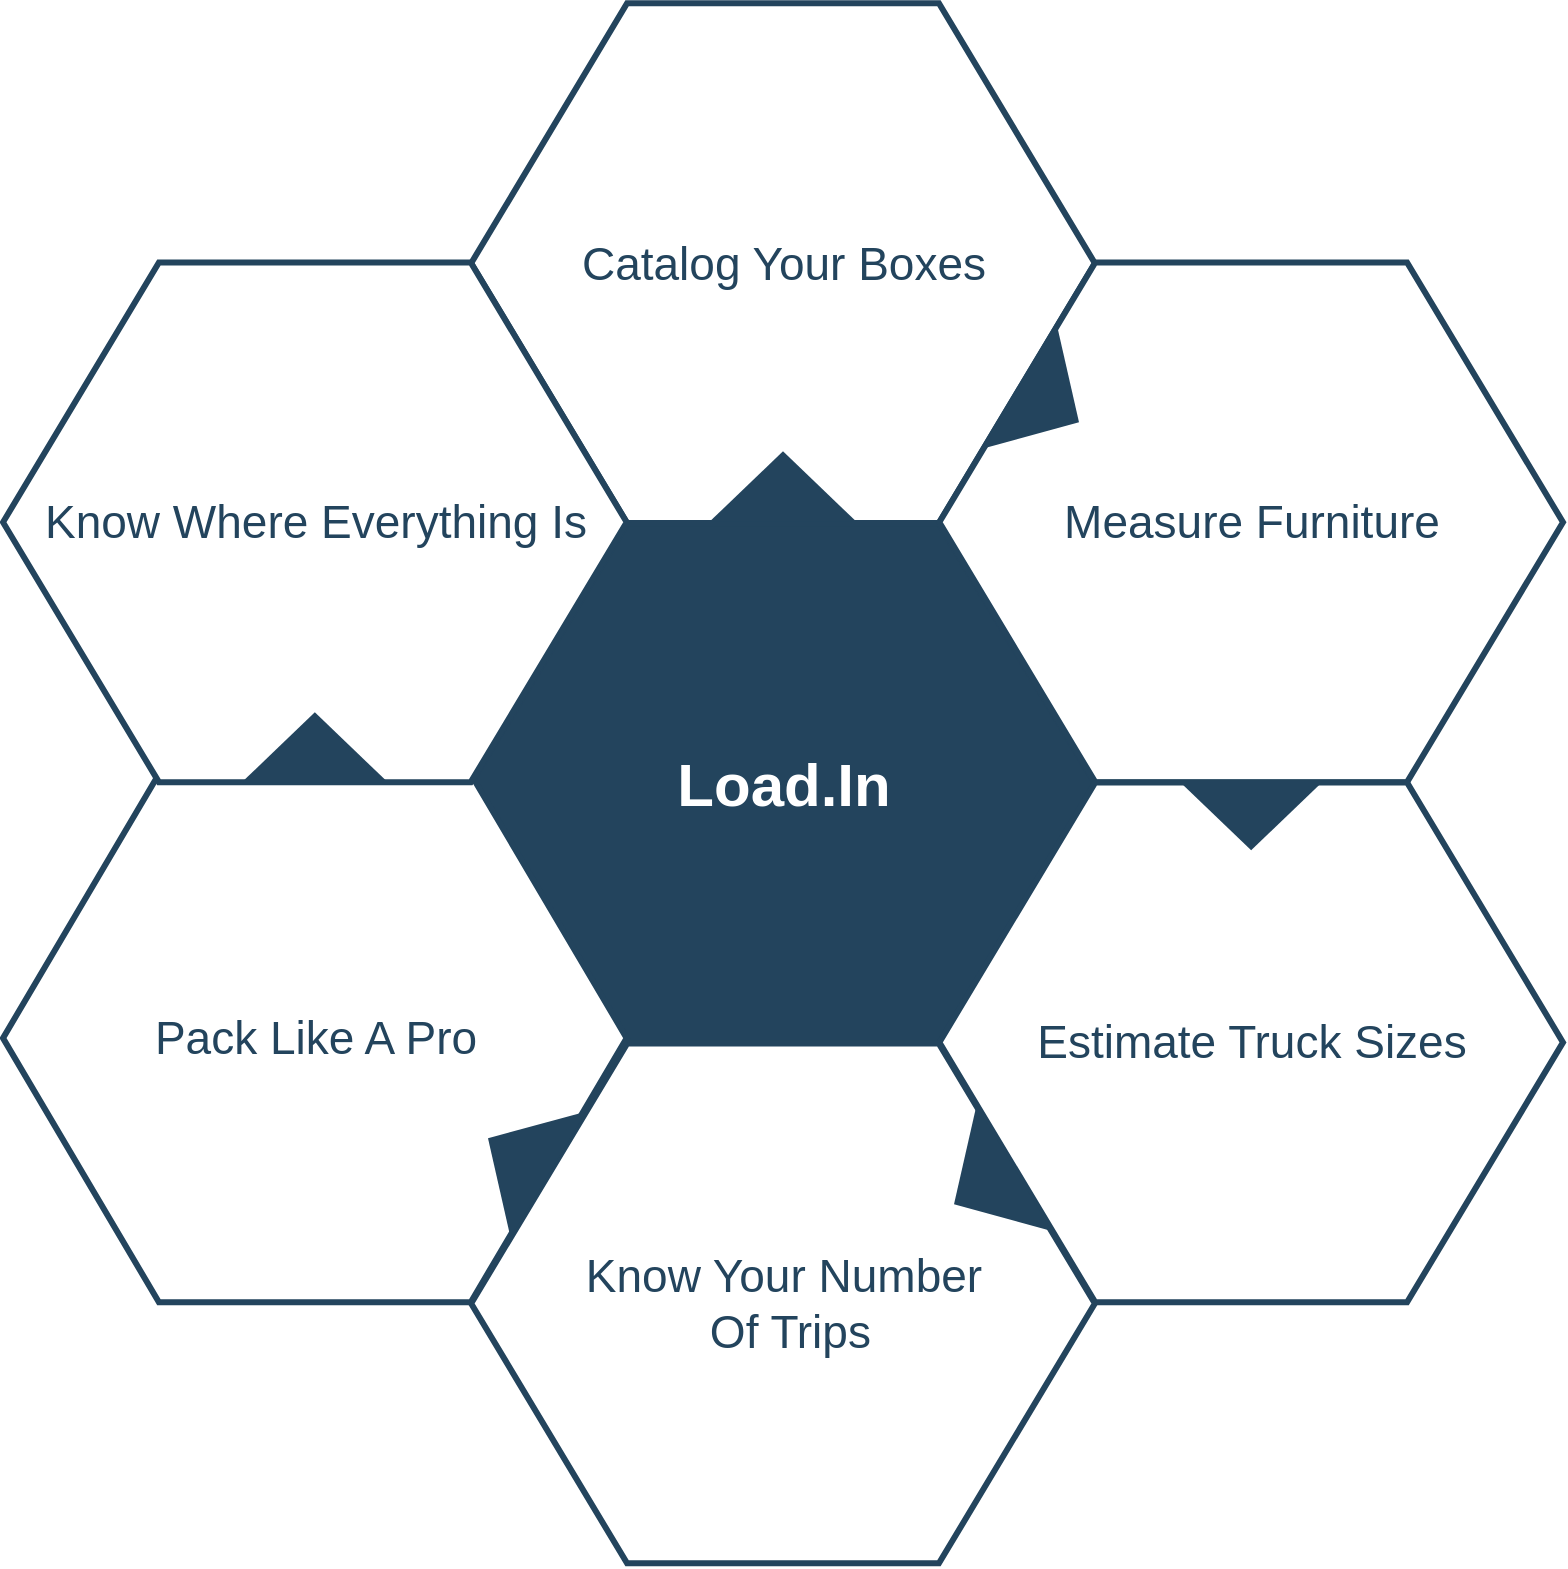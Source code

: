 <mxfile version="13.7.3" type="device" pages="2"><diagram id="07fea595-8f29-1299-0266-81d95cde20df" name="Solution"><mxGraphModel dx="1422" dy="-1635" grid="1" gridSize="10" guides="1" tooltips="1" connect="1" arrows="1" fold="1" page="1" pageScale="1" pageWidth="1169" pageHeight="827" background="#ffffff" math="0" shadow="0"><root><mxCell id="0"/><mxCell id="1" parent="0"/><mxCell id="644" value="&lt;font color=&quot;#ffffff&quot;&gt;&lt;span style=&quot;font-size: 30px&quot;&gt;&lt;b&gt;Load.In&lt;/b&gt;&lt;/span&gt;&lt;/font&gt;" style="shape=hexagon;perimeter=hexagonPerimeter2;whiteSpace=wrap;html=1;shadow=0;labelBackgroundColor=none;strokeColor=#23445D;fillColor=#23445D;gradientColor=none;fontFamily=Helvetica;fontSize=23;fontColor=#23445d;align=center;strokeWidth=3;" parent="1" vertex="1"><mxGeometry x="428.579" y="2764.798" width="311.842" height="259.868" as="geometry"/></mxCell><mxCell id="645" value="" style="triangle;whiteSpace=wrap;html=1;shadow=0;labelBackgroundColor=none;strokeColor=none;fillColor=#FFFFFF;fontFamily=Helvetica;fontSize=17;fontColor=#23445d;align=center;rotation=90;gradientColor=none;flipV=1;flipH=1;opacity=20;" parent="1" vertex="1"><mxGeometry x="309.5" y="2782.667" width="72" height="152" as="geometry"/></mxCell><mxCell id="646" value="&lt;font style=&quot;font-size: 23px&quot;&gt;Catalog Your&amp;nbsp;Boxes&lt;/font&gt;" style="shape=hexagon;perimeter=hexagonPerimeter2;whiteSpace=wrap;html=1;shadow=0;labelBackgroundColor=none;strokeColor=#23445D;fillColor=#ffffff;gradientColor=none;fontFamily=Helvetica;fontSize=23;fontColor=#23445D;align=center;strokeWidth=3;" parent="1" vertex="1"><mxGeometry x="428.579" y="2504.667" width="311.842" height="259.868" as="geometry"/></mxCell><mxCell id="647" value="&lt;font style=&quot;font-size: 23px&quot;&gt;Measure Furniture&lt;/font&gt;" style="shape=hexagon;perimeter=hexagonPerimeter2;whiteSpace=wrap;html=1;shadow=0;labelBackgroundColor=none;strokeColor=#23445D;fillColor=#FFFFFF;gradientColor=none;fontFamily=Helvetica;fontSize=23;fontColor=#23445d;align=center;strokeWidth=3;" parent="1" vertex="1"><mxGeometry x="662.658" y="2634.2" width="311.842" height="259.868" as="geometry"/></mxCell><mxCell id="648" value="&lt;font style=&quot;font-size: 23px&quot;&gt;Estimate Truck Sizes&lt;/font&gt;" style="shape=hexagon;perimeter=hexagonPerimeter2;whiteSpace=wrap;html=1;shadow=0;labelBackgroundColor=none;strokeColor=#23445D;fillColor=#FFFFFF;gradientColor=none;fontFamily=Helvetica;fontSize=23;fontColor=#23445d;align=center;strokeWidth=3;" parent="1" vertex="1"><mxGeometry x="662.658" y="2894.265" width="311.842" height="259.868" as="geometry"/></mxCell><mxCell id="649" value="Know Your Number&lt;br&gt;&amp;nbsp;Of Trips" style="shape=hexagon;perimeter=hexagonPerimeter2;whiteSpace=wrap;html=1;shadow=0;labelBackgroundColor=none;strokeColor=#23445D;fillColor=#FFFFFF;gradientColor=none;fontFamily=Helvetica;fontSize=23;fontColor=#23445d;align=center;strokeWidth=3;" parent="1" vertex="1"><mxGeometry x="428.579" y="3024.798" width="311.842" height="259.868" as="geometry"/></mxCell><mxCell id="650" value="&lt;font style=&quot;font-size: 23px&quot;&gt;Pack Like A Pro&lt;br&gt;&lt;/font&gt;" style="shape=hexagon;perimeter=hexagonPerimeter2;whiteSpace=wrap;html=1;shadow=0;labelBackgroundColor=none;strokeColor=#23445D;fillColor=#FFFFFF;gradientColor=none;fontFamily=Helvetica;fontSize=23;fontColor=#23445d;align=center;strokeWidth=3;" parent="1" vertex="1"><mxGeometry x="194.5" y="2890" width="311.84" height="264.13" as="geometry"/></mxCell><mxCell id="651" value="&lt;font style=&quot;font-size: 23px&quot;&gt;Know Where Everything Is&lt;/font&gt;" style="shape=hexagon;perimeter=hexagonPerimeter2;whiteSpace=wrap;html=1;shadow=0;labelBackgroundColor=none;strokeColor=#23445D;fillColor=#ffffff;gradientColor=none;fontFamily=Helvetica;fontSize=23;fontColor=#23445D;align=center;strokeWidth=3;" parent="1" vertex="1"><mxGeometry x="194.5" y="2634.2" width="311.842" height="259.868" as="geometry"/></mxCell><mxCell id="652" value="" style="triangle;whiteSpace=wrap;html=1;shadow=0;labelBackgroundColor=none;strokeColor=none;fillColor=#23445D;fontFamily=Helvetica;fontSize=17;fontColor=#23445d;align=center;rotation=31;gradientColor=none;strokeWidth=3;" parent="1" vertex="1"><mxGeometry x="700" y="2668.667" width="35" height="73" as="geometry"/></mxCell><mxCell id="653" value="" style="triangle;whiteSpace=wrap;html=1;shadow=0;labelBackgroundColor=none;strokeColor=none;fillColor=#23445D;fontFamily=Helvetica;fontSize=17;fontColor=#23445d;align=center;rotation=31;gradientColor=none;flipH=1;strokeWidth=3;" parent="1" vertex="1"><mxGeometry x="434.5" y="3044.667" width="35" height="73" as="geometry"/></mxCell><mxCell id="654" value="" style="triangle;whiteSpace=wrap;html=1;shadow=0;labelBackgroundColor=none;strokeColor=none;fillColor=#23445D;fontFamily=Helvetica;fontSize=17;fontColor=#23445d;align=center;rotation=-90;gradientColor=none;strokeWidth=3;" parent="1" vertex="1"><mxGeometry x="567" y="2709.667" width="35" height="73" as="geometry"/></mxCell><mxCell id="655" value="" style="triangle;whiteSpace=wrap;html=1;shadow=0;labelBackgroundColor=none;strokeColor=none;fillColor=#23445D;fontFamily=Helvetica;fontSize=17;fontColor=#23445d;align=center;rotation=329;gradientColor=none;flipH=1;strokeWidth=3;" parent="1" vertex="1"><mxGeometry x="667.5" y="3059.667" width="35" height="73" as="geometry"/></mxCell><mxCell id="656" value="" style="triangle;whiteSpace=wrap;html=1;shadow=0;labelBackgroundColor=none;strokeColor=none;fillColor=#23445D;fontFamily=Helvetica;fontSize=17;fontColor=#23445d;align=center;rotation=90;gradientColor=none;strokeWidth=3;" parent="1" vertex="1"><mxGeometry x="801.079" y="2874.167" width="35" height="73" as="geometry"/></mxCell><mxCell id="657" value="" style="triangle;whiteSpace=wrap;html=1;shadow=0;labelBackgroundColor=none;strokeColor=none;fillColor=#23445D;fontFamily=Helvetica;fontSize=17;fontColor=#23445d;align=center;rotation=90;gradientColor=none;flipH=1;strokeWidth=3;" parent="1" vertex="1"><mxGeometry x="332.921" y="2840.167" width="35" height="73" as="geometry"/></mxCell></root></mxGraphModel></diagram><diagram id="QB3w5LRtzjbohIFw9_mK" name="Problem"><mxGraphModel dx="1422" dy="-1354" grid="1" gridSize="10" guides="1" tooltips="1" connect="1" arrows="1" fold="1" page="1" pageScale="1" pageWidth="850" pageHeight="1100" math="0" shadow="0"><root><mxCell id="6xCA60M4_eriw7puxaz7-0"/><mxCell id="6xCA60M4_eriw7puxaz7-1" parent="6xCA60M4_eriw7puxaz7-0"/><mxCell id="6xCA60M4_eriw7puxaz7-2" value="&lt;font color=&quot;#ffffff&quot;&gt;&lt;span style=&quot;font-size: 30px&quot;&gt;&lt;b&gt;DIY&lt;br&gt;MOVE&lt;br&gt;&lt;/b&gt;&lt;/span&gt;&lt;/font&gt;" style="shape=hexagon;perimeter=hexagonPerimeter2;whiteSpace=wrap;html=1;shadow=0;labelBackgroundColor=none;strokeColor=#23445D;fillColor=#23445D;gradientColor=none;fontFamily=Helvetica;fontSize=23;fontColor=#23445d;align=center;strokeWidth=3;" vertex="1" parent="6xCA60M4_eriw7puxaz7-1"><mxGeometry x="304.079" y="2490.128" width="311.842" height="259.868" as="geometry"/></mxCell><mxCell id="6xCA60M4_eriw7puxaz7-3" value="" style="triangle;whiteSpace=wrap;html=1;shadow=0;labelBackgroundColor=none;strokeColor=none;fillColor=#FFFFFF;fontFamily=Helvetica;fontSize=17;fontColor=#23445d;align=center;rotation=90;gradientColor=none;flipV=1;flipH=1;opacity=20;" vertex="1" parent="6xCA60M4_eriw7puxaz7-1"><mxGeometry x="185" y="2507.997" width="72" height="152" as="geometry"/></mxCell><mxCell id="6xCA60M4_eriw7puxaz7-4" value="How Many Boxes?" style="shape=hexagon;perimeter=hexagonPerimeter2;whiteSpace=wrap;html=1;shadow=0;labelBackgroundColor=none;strokeColor=#23445D;fillColor=#ffffff;gradientColor=none;fontFamily=Helvetica;fontSize=23;fontColor=#23445D;align=center;strokeWidth=3;" vertex="1" parent="6xCA60M4_eriw7puxaz7-1"><mxGeometry x="304.079" y="2229.997" width="311.842" height="259.868" as="geometry"/></mxCell><mxCell id="6xCA60M4_eriw7puxaz7-5" value="&lt;font style=&quot;font-size: 23px&quot;&gt;How Big Of A Truck?&lt;/font&gt;" style="shape=hexagon;perimeter=hexagonPerimeter2;whiteSpace=wrap;html=1;shadow=0;labelBackgroundColor=none;strokeColor=#23445D;fillColor=#FFFFFF;gradientColor=none;fontFamily=Helvetica;fontSize=23;fontColor=#23445d;align=center;strokeWidth=3;" vertex="1" parent="6xCA60M4_eriw7puxaz7-1"><mxGeometry x="538.158" y="2359.53" width="311.842" height="259.868" as="geometry"/></mxCell><mxCell id="6xCA60M4_eriw7puxaz7-6" value="&lt;font style=&quot;font-size: 23px&quot;&gt;How Much Is &lt;br&gt;This Going To Cost?&lt;/font&gt;" style="shape=hexagon;perimeter=hexagonPerimeter2;whiteSpace=wrap;html=1;shadow=0;labelBackgroundColor=none;strokeColor=#23445D;fillColor=#FFFFFF;gradientColor=none;fontFamily=Helvetica;fontSize=23;fontColor=#23445d;align=center;strokeWidth=3;" vertex="1" parent="6xCA60M4_eriw7puxaz7-1"><mxGeometry x="538.158" y="2619.595" width="311.842" height="259.868" as="geometry"/></mxCell><mxCell id="6xCA60M4_eriw7puxaz7-7" value="How Many Trips?" style="shape=hexagon;perimeter=hexagonPerimeter2;whiteSpace=wrap;html=1;shadow=0;labelBackgroundColor=none;strokeColor=#23445D;fillColor=#FFFFFF;gradientColor=none;fontFamily=Helvetica;fontSize=23;fontColor=#23445d;align=center;strokeWidth=3;" vertex="1" parent="6xCA60M4_eriw7puxaz7-1"><mxGeometry x="304.079" y="2750.128" width="311.842" height="259.868" as="geometry"/></mxCell><mxCell id="6xCA60M4_eriw7puxaz7-8" value="&lt;font style=&quot;font-size: 23px&quot;&gt;Did I Pack The Truck Correctly?&lt;br&gt;&lt;/font&gt;" style="shape=hexagon;perimeter=hexagonPerimeter2;whiteSpace=wrap;html=1;shadow=0;labelBackgroundColor=none;strokeColor=#23445D;fillColor=#FFFFFF;gradientColor=none;fontFamily=Helvetica;fontSize=23;fontColor=#23445d;align=center;strokeWidth=3;" vertex="1" parent="6xCA60M4_eriw7puxaz7-1"><mxGeometry x="70" y="2615.33" width="311.84" height="264.13" as="geometry"/></mxCell><mxCell id="6xCA60M4_eriw7puxaz7-9" value="&lt;font style=&quot;font-size: 23px&quot;&gt;Where Is The Box&lt;br&gt;&amp;nbsp;Containing My&amp;nbsp;&lt;br&gt;Critical Items?&lt;br&gt;&lt;/font&gt;" style="shape=hexagon;perimeter=hexagonPerimeter2;whiteSpace=wrap;html=1;shadow=0;labelBackgroundColor=none;strokeColor=#23445D;fillColor=#ffffff;gradientColor=none;fontFamily=Helvetica;fontSize=23;fontColor=#23445D;align=center;strokeWidth=3;" vertex="1" parent="6xCA60M4_eriw7puxaz7-1"><mxGeometry x="70.0" y="2359.53" width="311.842" height="259.868" as="geometry"/></mxCell><mxCell id="6xCA60M4_eriw7puxaz7-10" value="" style="triangle;whiteSpace=wrap;html=1;shadow=0;labelBackgroundColor=none;strokeColor=none;fillColor=#23445D;fontFamily=Helvetica;fontSize=17;fontColor=#23445d;align=center;rotation=31;gradientColor=none;strokeWidth=3;" vertex="1" parent="6xCA60M4_eriw7puxaz7-1"><mxGeometry x="575.5" y="2393.997" width="35" height="73" as="geometry"/></mxCell><mxCell id="6xCA60M4_eriw7puxaz7-11" value="" style="triangle;whiteSpace=wrap;html=1;shadow=0;labelBackgroundColor=none;strokeColor=none;fillColor=#23445D;fontFamily=Helvetica;fontSize=17;fontColor=#23445d;align=center;rotation=31;gradientColor=none;flipH=1;strokeWidth=3;" vertex="1" parent="6xCA60M4_eriw7puxaz7-1"><mxGeometry x="310" y="2769.997" width="35" height="73" as="geometry"/></mxCell><mxCell id="6xCA60M4_eriw7puxaz7-12" value="" style="triangle;whiteSpace=wrap;html=1;shadow=0;labelBackgroundColor=none;strokeColor=none;fillColor=#23445D;fontFamily=Helvetica;fontSize=17;fontColor=#23445d;align=center;rotation=-90;gradientColor=none;strokeWidth=3;" vertex="1" parent="6xCA60M4_eriw7puxaz7-1"><mxGeometry x="442.5" y="2434.997" width="35" height="73" as="geometry"/></mxCell><mxCell id="6xCA60M4_eriw7puxaz7-13" value="" style="triangle;whiteSpace=wrap;html=1;shadow=0;labelBackgroundColor=none;strokeColor=none;fillColor=#23445D;fontFamily=Helvetica;fontSize=17;fontColor=#23445d;align=center;rotation=329;gradientColor=none;flipH=1;strokeWidth=3;" vertex="1" parent="6xCA60M4_eriw7puxaz7-1"><mxGeometry x="543" y="2784.997" width="35" height="73" as="geometry"/></mxCell><mxCell id="6xCA60M4_eriw7puxaz7-14" value="" style="triangle;whiteSpace=wrap;html=1;shadow=0;labelBackgroundColor=none;strokeColor=none;fillColor=#23445D;fontFamily=Helvetica;fontSize=17;fontColor=#23445d;align=center;rotation=90;gradientColor=none;strokeWidth=3;" vertex="1" parent="6xCA60M4_eriw7puxaz7-1"><mxGeometry x="676.579" y="2599.497" width="35" height="73" as="geometry"/></mxCell><mxCell id="6xCA60M4_eriw7puxaz7-15" value="" style="triangle;whiteSpace=wrap;html=1;shadow=0;labelBackgroundColor=none;strokeColor=none;fillColor=#23445D;fontFamily=Helvetica;fontSize=17;fontColor=#23445d;align=center;rotation=90;gradientColor=none;flipH=1;strokeWidth=3;" vertex="1" parent="6xCA60M4_eriw7puxaz7-1"><mxGeometry x="208.421" y="2565.497" width="35" height="73" as="geometry"/></mxCell></root></mxGraphModel></diagram></mxfile>